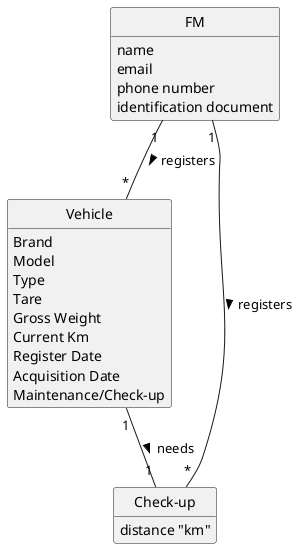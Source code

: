 @startuml
skinparam monochrome true
skinparam packageStyle rectangle
skinparam shadowing false
'skinparam linetype ortho
'left to right direction
skinparam classAttributeIconSize 0
hide circle
hide methods

'title Domain Model

'class Platform {
'  -description
'}

'class HRM{
'    name
'    email
'    phone number
'    identification document
'}

class FM{
    name
    email
    phone number
    identification document
}

'class Skill{
'    name
'}
'
'class Job{
'    name
'}
'
'class Collaborator{
'    name
'    birth details
'    issuing details
'    address
'    phone number
'    email
'    identification document
'}
'
'class Team
'
'class Task{
'    name
'}

class Vehicle{
    Brand
    Model
    Type
    Tare
    Gross Weight
    Current Km
    Register Date
    Acquisition Date
    Maintenance/Check-up
}

class Check-up{
    distance "km"
}

'class Check-upList{
'    Vehicles needing check-up
'}

'HRM "1" -- "*" Skill : registers >
'HRM "1" -- "*" Job : registers >
'HRM "1" -- "*" Collaborator : registers >
'Collaborator "1" -- "*" Skill : has a set of >
'Collaborator "1" -- "1" Job : has >
'Collaborator "*" -- "1" Team : generates >
'Team "1" -- "*" Task : has >
FM "1" -- "*" Vehicle : registers >
FM "1" -- "*" "Check-up" : registers >
Vehicle "1" -- "1" "Check-up" : needs >
'Team "1" -- "0..*" Vehicle : needs >
'"Check-upList" "1" -- "*" "Check-up" :  creates <


'Organization "1" - "0..*" Employee : has >
'Organization "1" - "0..*" Task: owns >
''Task "*" -- "1" Employee: created by >
'Employee "1" -- "*" Task : creates >
''Employee "0..1" -- "1" User: acts as >
'Task "*" - "1" Category: cataloged as >
'TechnicalSkill "*" - "1" ActivityArea: regarding an >

'Category "*" - "*" TechnicalSkill :  : requires >
'(Category, TechnicalSkill) . FeatureTS

'Organization "1" -left "1" PostalAddress : located At >

@enduml